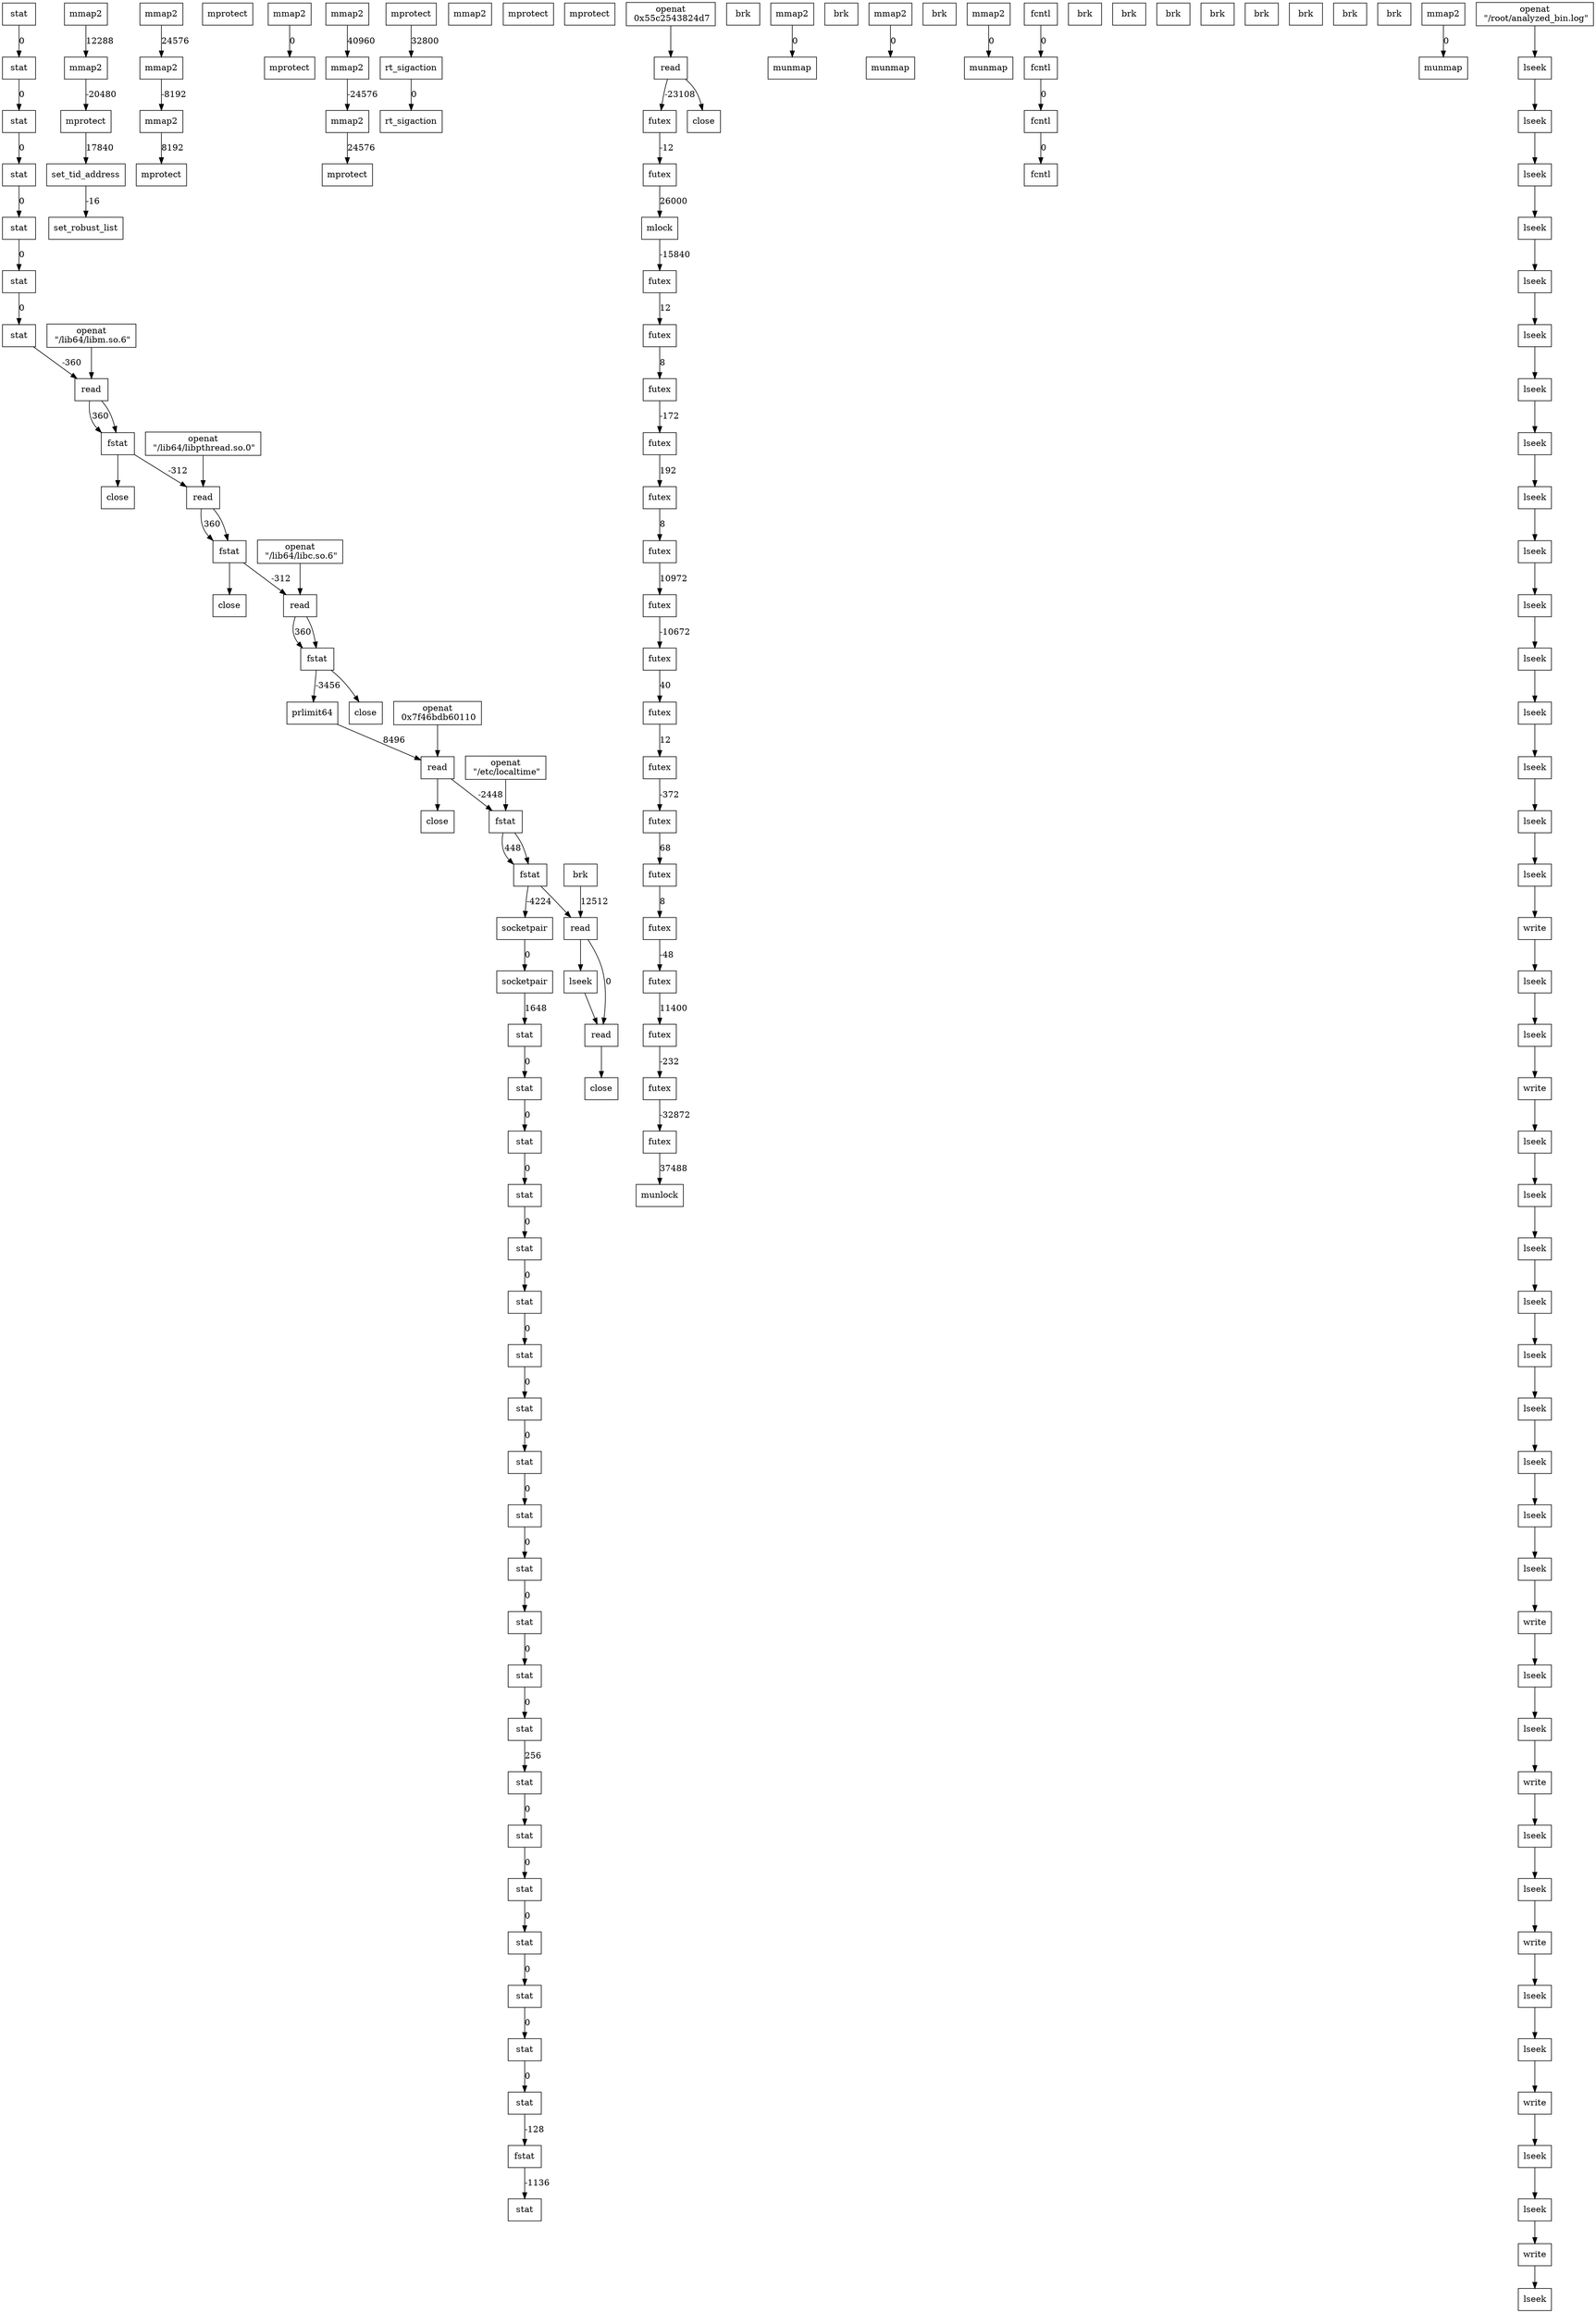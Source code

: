 // test
digraph "System Call Flow" {
	4 [label=stat shape=box]
	6 [label=stat shape=box]
	8 [label=stat shape=box]
	10 [label=stat shape=box]
	12 [label=stat shape=box]
	14 [label=stat shape=box]
	16 [label=stat shape=box]
	18 [label=read shape=box]
	19 [label=fstat shape=box]
	26 [label=read shape=box]
	27 [label=fstat shape=box]
	34 [label=read shape=box]
	35 [label=fstat shape=box]
	53 [label=prlimit64 shape=box]
	62 [label=read shape=box]
	70 [label=fstat shape=box]
	71 [label=fstat shape=box]
	97 [label=socketpair shape=box]
	102 [label=socketpair shape=box]
	120 [label=stat shape=box]
	123 [label=stat shape=box]
	124 [label=stat shape=box]
	125 [label=stat shape=box]
	126 [label=stat shape=box]
	127 [label=stat shape=box]
	128 [label=stat shape=box]
	136 [label=stat shape=box]
	137 [label=stat shape=box]
	138 [label=stat shape=box]
	139 [label=stat shape=box]
	140 [label=stat shape=box]
	141 [label=stat shape=box]
	142 [label=stat shape=box]
	156 [label=stat shape=box]
	157 [label=stat shape=box]
	158 [label=stat shape=box]
	159 [label=stat shape=box]
	160 [label=stat shape=box]
	161 [label=stat shape=box]
	162 [label=stat shape=box]
	173 [label=fstat shape=box]
	188 [label=stat shape=box]
	20 [label=mmap2 shape=box]
	41 [label=mmap2 shape=box]
	47 [label=mprotect shape=box]
	48 [label=set_tid_address shape=box]
	49 [label=set_robust_list shape=box]
	21 [label=mmap2 shape=box]
	30 [label=mmap2 shape=box]
	31 [label=mmap2 shape=box]
	44 [label=mprotect shape=box]
	22 [label=mprotect shape=box]
	23 [label=mmap2 shape=box]
	45 [label=mprotect shape=box]
	28 [label=mmap2 shape=box]
	38 [label=mmap2 shape=box]
	39 [label=mmap2 shape=box]
	43 [label=mprotect shape=box]
	29 [label=mprotect shape=box]
	50 [label=rt_sigaction shape=box]
	51 [label=rt_sigaction shape=box]
	36 [label=mmap2 shape=box]
	37 [label=mprotect shape=box]
	46 [label=mprotect shape=box]
	54 [label=openat shape=box]
	55 [label=read shape=box]
	57 [label=futex shape=box]
	58 [label=futex shape=box]
	68 [label=mlock shape=box]
	76 [label=futex shape=box]
	77 [label=futex shape=box]
	78 [label=futex shape=box]
	79 [label=futex shape=box]
	81 [label=futex shape=box]
	82 [label=futex shape=box]
	83 [label=futex shape=box]
	84 [label=futex shape=box]
	85 [label=futex shape=box]
	86 [label=futex shape=box]
	87 [label=futex shape=box]
	88 [label=futex shape=box]
	89 [label=futex shape=box]
	91 [label=futex shape=box]
	92 [label=futex shape=box]
	94 [label=futex shape=box]
	189 [label=futex shape=box]
	195 [label=munlock shape=box]
	60 [label=brk shape=box]
	61 [label=openat shape=box]
	64 [label=mmap2 shape=box]
	197 [label=munmap shape=box]
	65 [label=brk shape=box]
	66 [label=mmap2 shape=box]
	196 [label=munmap shape=box]
	67 [label=brk shape=box]
	72 [label=read shape=box]
	74 [label=read shape=box]
	80 [label=brk shape=box]
	96 [label=mmap2 shape=box]
	119 [label=munmap shape=box]
	99 [label=fcntl shape=box]
	101 [label=fcntl shape=box]
	104 [label=fcntl shape=box]
	106 [label=fcntl shape=box]
	107 [label=brk shape=box]
	108 [label=brk shape=box]
	109 [label=brk shape=box]
	110 [label=brk shape=box]
	111 [label=brk shape=box]
	112 [label=brk shape=box]
	113 [label=brk shape=box]
	114 [label=brk shape=box]
	179 [label=mmap2 shape=box]
	194 [label=munmap shape=box]
	4 -> 6 [label=0]
	6 -> 8 [label=0]
	8 -> 10 [label=0]
	10 -> 12 [label=0]
	12 -> 14 [label=0]
	14 -> 16 [label=0]
	16 -> 18 [label=-360]
	18 -> 19 [label=360]
	19 -> 26 [label=-312]
	26 -> 27 [label=360]
	27 -> 34 [label=-312]
	34 -> 35 [label=360]
	35 -> 53 [label=-3456]
	53 -> 62 [label=8496]
	62 -> 70 [label=-2448]
	70 -> 71 [label=448]
	71 -> 97 [label=-4224]
	97 -> 102 [label=0]
	102 -> 120 [label=1648]
	120 -> 123 [label=0]
	123 -> 124 [label=0]
	124 -> 125 [label=0]
	125 -> 126 [label=0]
	126 -> 127 [label=0]
	127 -> 128 [label=0]
	128 -> 136 [label=0]
	136 -> 137 [label=0]
	137 -> 138 [label=0]
	138 -> 139 [label=0]
	139 -> 140 [label=0]
	140 -> 141 [label=0]
	141 -> 142 [label=0]
	142 -> 156 [label=256]
	156 -> 157 [label=0]
	157 -> 158 [label=0]
	158 -> 159 [label=0]
	159 -> 160 [label=0]
	160 -> 161 [label=0]
	161 -> 162 [label=0]
	162 -> 173 [label=-128]
	173 -> 188 [label=-1136]
	20 -> 41 [label=12288]
	41 -> 47 [label=-20480]
	47 -> 48 [label=17840]
	48 -> 49 [label=-16]
	21 -> 30 [label=24576]
	30 -> 31 [label=-8192]
	31 -> 44 [label=8192]
	23 -> 45 [label=0]
	28 -> 38 [label=40960]
	38 -> 39 [label=-24576]
	39 -> 43 [label=24576]
	29 -> 50 [label=32800]
	50 -> 51 [label=0]
	55 -> 57 [label=-23108]
	57 -> 58 [label=-12]
	58 -> 68 [label=26000]
	68 -> 76 [label=-15840]
	76 -> 77 [label=12]
	77 -> 78 [label=8]
	78 -> 79 [label=-172]
	79 -> 81 [label=192]
	81 -> 82 [label=8]
	82 -> 83 [label=10972]
	83 -> 84 [label=-10672]
	84 -> 85 [label=40]
	85 -> 86 [label=12]
	86 -> 87 [label=-372]
	87 -> 88 [label=68]
	88 -> 89 [label=8]
	89 -> 91 [label=-48]
	91 -> 92 [label=11400]
	92 -> 94 [label=-232]
	94 -> 189 [label=-32872]
	189 -> 195 [label=37488]
	64 -> 197 [label=0]
	66 -> 196 [label=0]
	67 -> 72 [label=12512]
	72 -> 74 [label=0]
	96 -> 119 [label=0]
	99 -> 101 [label=0]
	101 -> 104 [label=0]
	104 -> 106 [label=0]
	179 -> 194 [label=0]
	17 [label="openat
 \"/lib64/libm.so.6\"" shape=box]
	18 [label=read shape=box]
	19 [label=fstat shape=box]
	24 [label=close shape=box]
	25 [label="openat
 \"/lib64/libpthread.so.0\"" shape=box]
	26 [label=read shape=box]
	27 [label=fstat shape=box]
	32 [label=close shape=box]
	33 [label="openat
 \"/lib64/libc.so.6\"" shape=box]
	34 [label=read shape=box]
	35 [label=fstat shape=box]
	40 [label=close shape=box]
	54 [label="openat
 0x55c2543824d7" shape=box]
	55 [label=read shape=box]
	56 [label=close shape=box]
	61 [label="openat
 0x7f46bdb60110" shape=box]
	62 [label=read shape=box]
	63 [label=close shape=box]
	69 [label="openat
 \"/etc/localtime\"" shape=box]
	70 [label=fstat shape=box]
	71 [label=fstat shape=box]
	72 [label=read shape=box]
	73 [label=lseek shape=box]
	74 [label=read shape=box]
	75 [label=close shape=box]
	121 [label="openat
 \"/root/analyzed_bin.log\"" shape=box]
	122 [label=lseek shape=box]
	129 [label=lseek shape=box]
	130 [label=lseek shape=box]
	131 [label=lseek shape=box]
	132 [label=lseek shape=box]
	133 [label=lseek shape=box]
	134 [label=lseek shape=box]
	135 [label=lseek shape=box]
	143 [label=lseek shape=box]
	144 [label=lseek shape=box]
	145 [label=lseek shape=box]
	146 [label=lseek shape=box]
	147 [label=lseek shape=box]
	148 [label=lseek shape=box]
	149 [label=lseek shape=box]
	150 [label=lseek shape=box]
	151 [label=write shape=box]
	152 [label=lseek shape=box]
	153 [label=lseek shape=box]
	154 [label=write shape=box]
	155 [label=lseek shape=box]
	163 [label=lseek shape=box]
	164 [label=lseek shape=box]
	165 [label=lseek shape=box]
	166 [label=lseek shape=box]
	167 [label=lseek shape=box]
	168 [label=lseek shape=box]
	169 [label=lseek shape=box]
	170 [label=lseek shape=box]
	171 [label=write shape=box]
	172 [label=lseek shape=box]
	175 [label=lseek shape=box]
	176 [label=write shape=box]
	177 [label=lseek shape=box]
	180 [label=lseek shape=box]
	181 [label=write shape=box]
	182 [label=lseek shape=box]
	184 [label=lseek shape=box]
	185 [label=write shape=box]
	186 [label=lseek shape=box]
	190 [label=lseek shape=box]
	191 [label=write shape=box]
	192 [label=lseek shape=box]
	17 -> 18
	18 -> 19
	19 -> 24
	25 -> 26
	26 -> 27
	27 -> 32
	33 -> 34
	34 -> 35
	35 -> 40
	54 -> 55
	55 -> 56
	61 -> 62
	62 -> 63
	69 -> 70
	70 -> 71
	71 -> 72
	72 -> 73
	73 -> 74
	74 -> 75
	121 -> 122
	122 -> 129
	129 -> 130
	130 -> 131
	131 -> 132
	132 -> 133
	133 -> 134
	134 -> 135
	135 -> 143
	143 -> 144
	144 -> 145
	145 -> 146
	146 -> 147
	147 -> 148
	148 -> 149
	149 -> 150
	150 -> 151
	151 -> 152
	152 -> 153
	153 -> 154
	154 -> 155
	155 -> 163
	163 -> 164
	164 -> 165
	165 -> 166
	166 -> 167
	167 -> 168
	168 -> 169
	169 -> 170
	170 -> 171
	171 -> 172
	172 -> 175
	175 -> 176
	176 -> 177
	177 -> 180
	180 -> 181
	181 -> 182
	182 -> 184
	184 -> 185
	185 -> 186
	186 -> 190
	190 -> 191
	191 -> 192
}
